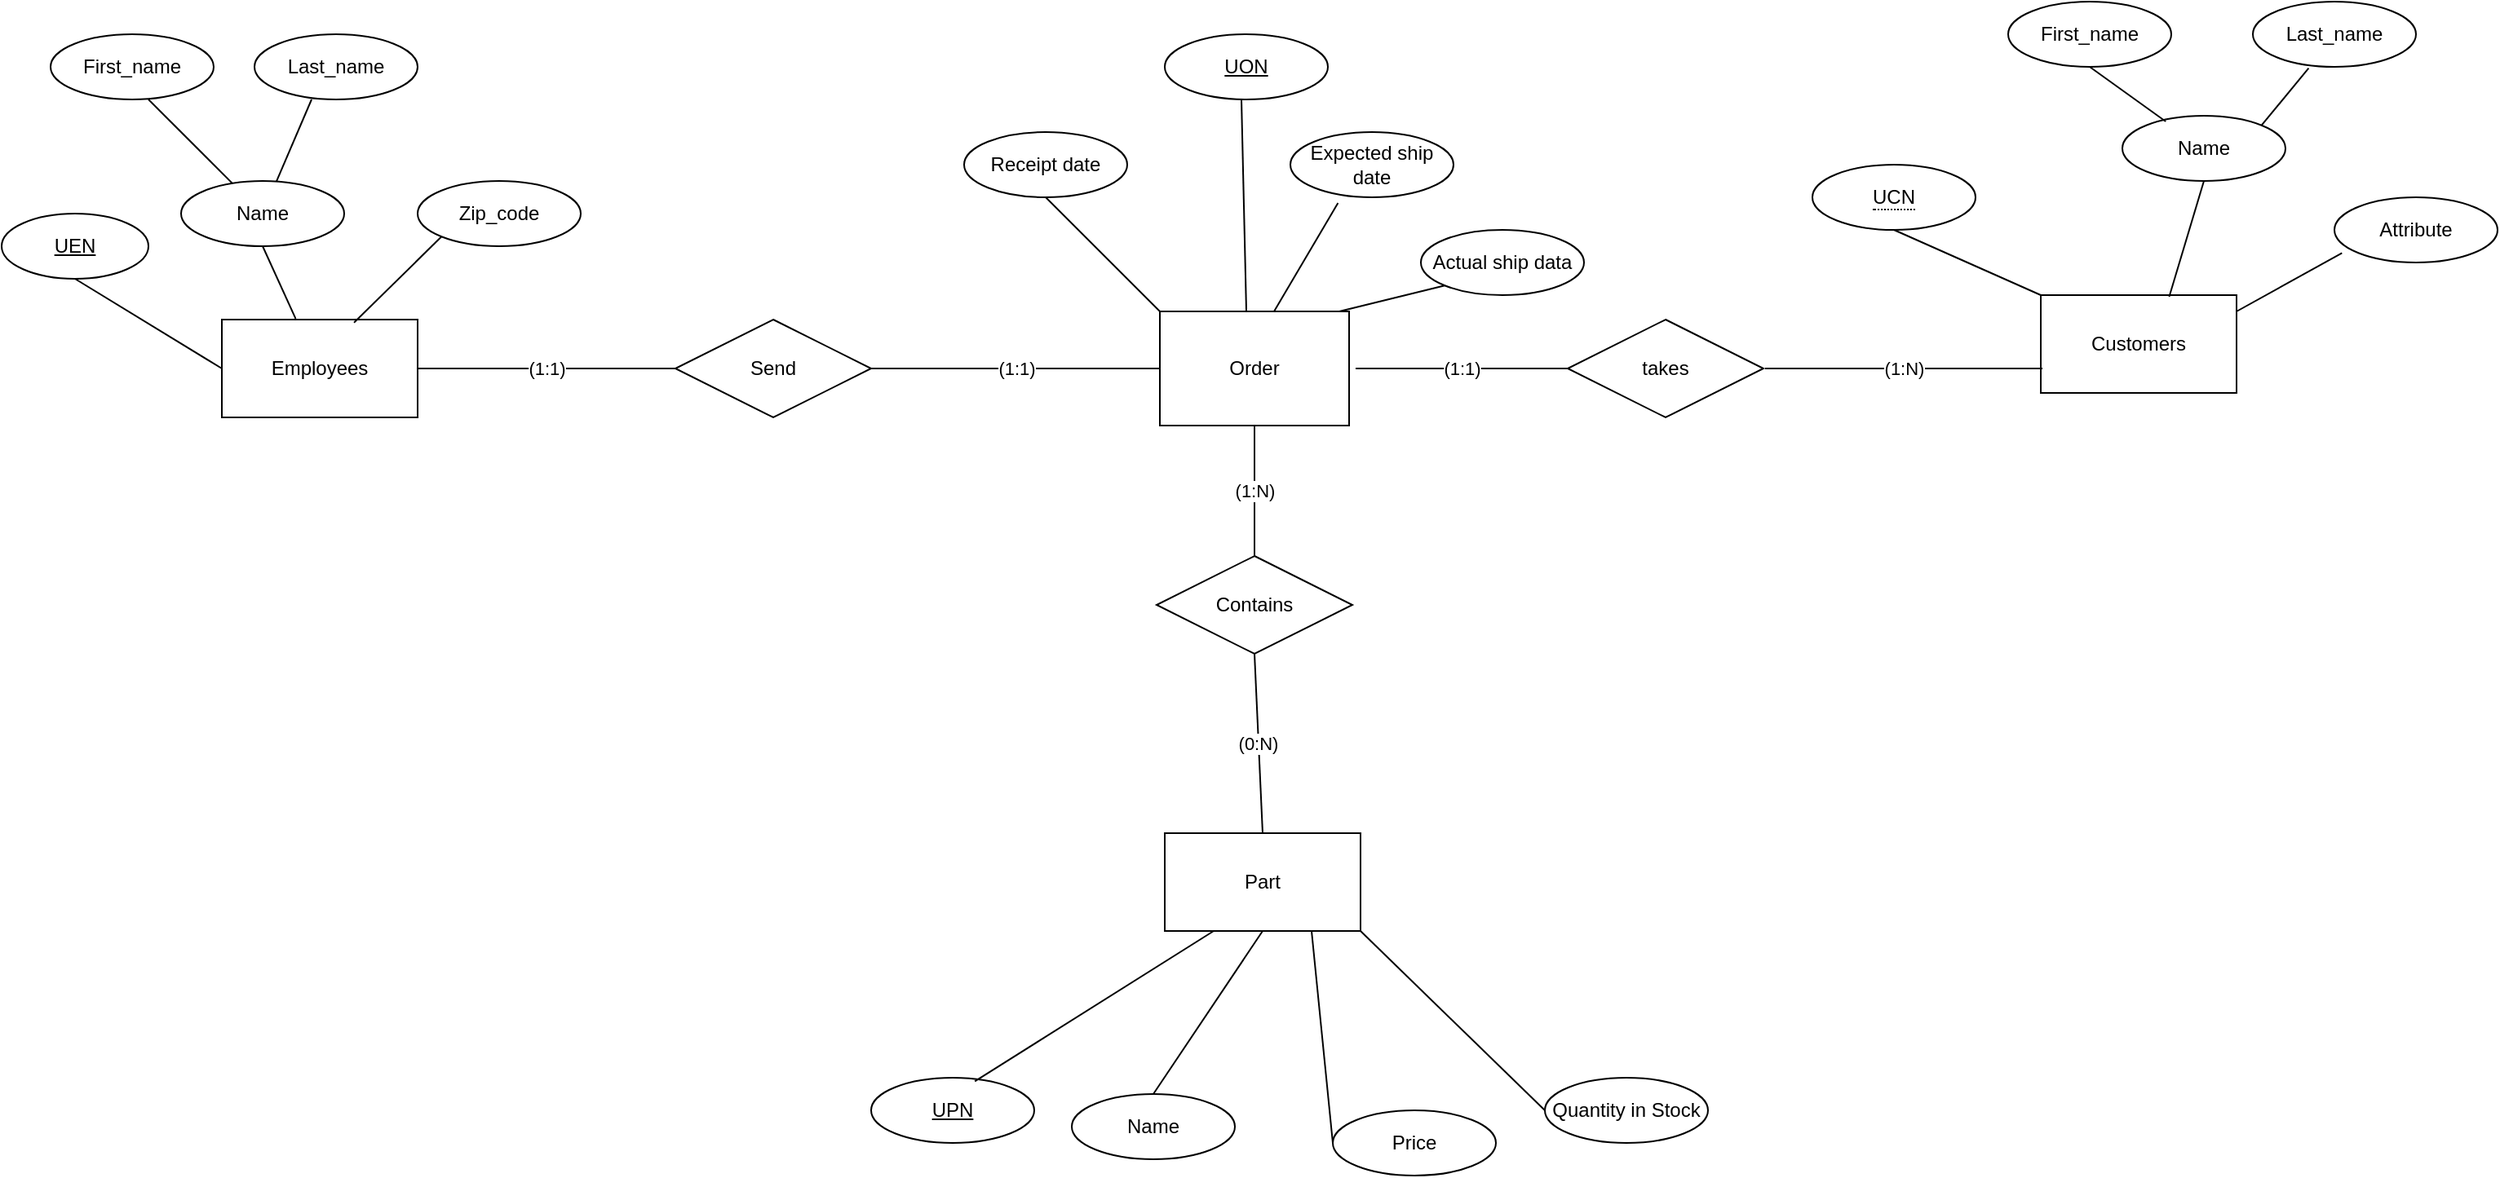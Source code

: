 <mxfile version="17.1.2" type="github">
  <diagram id="R2lEEEUBdFMjLlhIrx00" name="Page-1">
    <mxGraphModel dx="1221" dy="681" grid="1" gridSize="10" guides="1" tooltips="1" connect="1" arrows="1" fold="1" page="1" pageScale="1" pageWidth="850" pageHeight="1100" math="0" shadow="0" extFonts="Permanent Marker^https://fonts.googleapis.com/css?family=Permanent+Marker">
      <root>
        <mxCell id="0" />
        <mxCell id="1" parent="0" />
        <mxCell id="cSipRcI18R2bOfCGjARb-1" value="Employees" style="rounded=0;whiteSpace=wrap;html=1;" vertex="1" parent="1">
          <mxGeometry x="155" y="415" width="120" height="60" as="geometry" />
        </mxCell>
        <mxCell id="cSipRcI18R2bOfCGjARb-7" value="UEN" style="ellipse;whiteSpace=wrap;html=1;align=center;fontStyle=4;" vertex="1" parent="1">
          <mxGeometry x="20" y="350" width="90" height="40" as="geometry" />
        </mxCell>
        <mxCell id="cSipRcI18R2bOfCGjARb-8" value="Name" style="ellipse;whiteSpace=wrap;html=1;align=center;" vertex="1" parent="1">
          <mxGeometry x="130" y="330" width="100" height="40" as="geometry" />
        </mxCell>
        <mxCell id="cSipRcI18R2bOfCGjARb-9" value="Last_name" style="ellipse;whiteSpace=wrap;html=1;align=center;" vertex="1" parent="1">
          <mxGeometry x="175" y="240" width="100" height="40" as="geometry" />
        </mxCell>
        <mxCell id="cSipRcI18R2bOfCGjARb-10" value="First_name" style="ellipse;whiteSpace=wrap;html=1;align=center;" vertex="1" parent="1">
          <mxGeometry x="50" y="240" width="100" height="40" as="geometry" />
        </mxCell>
        <mxCell id="cSipRcI18R2bOfCGjARb-12" value="" style="endArrow=none;html=1;rounded=0;" edge="1" parent="1" target="cSipRcI18R2bOfCGjARb-8">
          <mxGeometry relative="1" as="geometry">
            <mxPoint x="110" y="280" as="sourcePoint" />
            <mxPoint x="270" y="280" as="targetPoint" />
          </mxGeometry>
        </mxCell>
        <mxCell id="cSipRcI18R2bOfCGjARb-14" value="" style="endArrow=none;html=1;rounded=0;" edge="1" parent="1" target="cSipRcI18R2bOfCGjARb-8">
          <mxGeometry relative="1" as="geometry">
            <mxPoint x="210" y="280" as="sourcePoint" />
            <mxPoint x="370" y="280" as="targetPoint" />
          </mxGeometry>
        </mxCell>
        <mxCell id="cSipRcI18R2bOfCGjARb-15" value="" style="endArrow=none;html=1;rounded=0;exitX=0.5;exitY=1;exitDx=0;exitDy=0;entryX=0;entryY=0.5;entryDx=0;entryDy=0;" edge="1" parent="1" source="cSipRcI18R2bOfCGjARb-7" target="cSipRcI18R2bOfCGjARb-1">
          <mxGeometry relative="1" as="geometry">
            <mxPoint x="-80" y="450" as="sourcePoint" />
            <mxPoint x="80" y="450" as="targetPoint" />
          </mxGeometry>
        </mxCell>
        <mxCell id="cSipRcI18R2bOfCGjARb-17" value="" style="endArrow=none;html=1;rounded=0;entryX=0.377;entryY=-0.01;entryDx=0;entryDy=0;entryPerimeter=0;exitX=0.5;exitY=1;exitDx=0;exitDy=0;" edge="1" parent="1" source="cSipRcI18R2bOfCGjARb-8" target="cSipRcI18R2bOfCGjARb-1">
          <mxGeometry relative="1" as="geometry">
            <mxPoint x="160" y="350" as="sourcePoint" />
            <mxPoint x="320" y="350" as="targetPoint" />
          </mxGeometry>
        </mxCell>
        <mxCell id="cSipRcI18R2bOfCGjARb-18" value="" style="endArrow=none;html=1;rounded=0;entryX=0;entryY=1;entryDx=0;entryDy=0;exitX=0.675;exitY=0.031;exitDx=0;exitDy=0;exitPerimeter=0;" edge="1" parent="1" source="cSipRcI18R2bOfCGjARb-1" target="cSipRcI18R2bOfCGjARb-117">
          <mxGeometry relative="1" as="geometry">
            <mxPoint x="230" y="410" as="sourcePoint" />
            <mxPoint x="274.645" y="364.142" as="targetPoint" />
            <Array as="points" />
          </mxGeometry>
        </mxCell>
        <mxCell id="cSipRcI18R2bOfCGjARb-86" value="Customers" style="rounded=0;whiteSpace=wrap;html=1;" vertex="1" parent="1">
          <mxGeometry x="1270" y="400" width="120" height="60" as="geometry" />
        </mxCell>
        <mxCell id="cSipRcI18R2bOfCGjARb-87" value="Name" style="ellipse;whiteSpace=wrap;html=1;align=center;" vertex="1" parent="1">
          <mxGeometry x="1320" y="290" width="100" height="40" as="geometry" />
        </mxCell>
        <mxCell id="cSipRcI18R2bOfCGjARb-88" value="First_name" style="ellipse;whiteSpace=wrap;html=1;align=center;" vertex="1" parent="1">
          <mxGeometry x="1250" y="220" width="100" height="40" as="geometry" />
        </mxCell>
        <mxCell id="cSipRcI18R2bOfCGjARb-89" value="Last_name" style="ellipse;whiteSpace=wrap;html=1;align=center;" vertex="1" parent="1">
          <mxGeometry x="1400" y="220" width="100" height="40" as="geometry" />
        </mxCell>
        <mxCell id="cSipRcI18R2bOfCGjARb-91" value="" style="endArrow=none;html=1;rounded=0;entryX=0.266;entryY=0.087;entryDx=0;entryDy=0;entryPerimeter=0;" edge="1" parent="1" target="cSipRcI18R2bOfCGjARb-87">
          <mxGeometry relative="1" as="geometry">
            <mxPoint x="1300" y="260" as="sourcePoint" />
            <mxPoint x="1460" y="260" as="targetPoint" />
          </mxGeometry>
        </mxCell>
        <mxCell id="cSipRcI18R2bOfCGjARb-93" value="" style="endArrow=none;html=1;rounded=0;entryX=0.342;entryY=1.019;entryDx=0;entryDy=0;entryPerimeter=0;exitX=1;exitY=0;exitDx=0;exitDy=0;" edge="1" parent="1" source="cSipRcI18R2bOfCGjARb-87" target="cSipRcI18R2bOfCGjARb-89">
          <mxGeometry relative="1" as="geometry">
            <mxPoint x="1320" y="280" as="sourcePoint" />
            <mxPoint x="1386.6" y="333.48" as="targetPoint" />
          </mxGeometry>
        </mxCell>
        <mxCell id="cSipRcI18R2bOfCGjARb-94" value="" style="endArrow=none;html=1;rounded=0;entryX=0.5;entryY=1;entryDx=0;entryDy=0;exitX=0.656;exitY=0.017;exitDx=0;exitDy=0;exitPerimeter=0;" edge="1" parent="1" source="cSipRcI18R2bOfCGjARb-86" target="cSipRcI18R2bOfCGjARb-87">
          <mxGeometry relative="1" as="geometry">
            <mxPoint x="1330" y="290" as="sourcePoint" />
            <mxPoint x="1396.6" y="343.48" as="targetPoint" />
          </mxGeometry>
        </mxCell>
        <mxCell id="cSipRcI18R2bOfCGjARb-95" value="&lt;span style=&quot;border-bottom: 1px dotted&quot;&gt;UCN&lt;/span&gt;" style="ellipse;whiteSpace=wrap;html=1;align=center;" vertex="1" parent="1">
          <mxGeometry x="1130" y="320" width="100" height="40" as="geometry" />
        </mxCell>
        <mxCell id="cSipRcI18R2bOfCGjARb-100" value="" style="endArrow=none;html=1;rounded=0;entryX=0;entryY=0;entryDx=0;entryDy=0;" edge="1" parent="1" target="cSipRcI18R2bOfCGjARb-86">
          <mxGeometry relative="1" as="geometry">
            <mxPoint x="1180" y="360" as="sourcePoint" />
            <mxPoint x="1340" y="360" as="targetPoint" />
          </mxGeometry>
        </mxCell>
        <mxCell id="cSipRcI18R2bOfCGjARb-102" value="" style="endArrow=none;html=1;rounded=0;entryX=0;entryY=1;entryDx=0;entryDy=0;" edge="1" parent="1">
          <mxGeometry relative="1" as="geometry">
            <mxPoint x="1390" y="410" as="sourcePoint" />
            <mxPoint x="1454.645" y="374.142" as="targetPoint" />
          </mxGeometry>
        </mxCell>
        <mxCell id="cSipRcI18R2bOfCGjARb-105" value="Part" style="rounded=0;whiteSpace=wrap;html=1;" vertex="1" parent="1">
          <mxGeometry x="733" y="730" width="120" height="60" as="geometry" />
        </mxCell>
        <mxCell id="cSipRcI18R2bOfCGjARb-107" value="UPN" style="ellipse;whiteSpace=wrap;html=1;align=center;fontStyle=4;" vertex="1" parent="1">
          <mxGeometry x="553" y="880" width="100" height="40" as="geometry" />
        </mxCell>
        <mxCell id="cSipRcI18R2bOfCGjARb-109" value="Name" style="ellipse;whiteSpace=wrap;html=1;align=center;" vertex="1" parent="1">
          <mxGeometry x="676" y="890" width="100" height="40" as="geometry" />
        </mxCell>
        <mxCell id="cSipRcI18R2bOfCGjARb-110" value="Price" style="ellipse;whiteSpace=wrap;html=1;align=center;" vertex="1" parent="1">
          <mxGeometry x="836" y="900" width="100" height="40" as="geometry" />
        </mxCell>
        <mxCell id="cSipRcI18R2bOfCGjARb-111" value="Quantity in Stock" style="ellipse;whiteSpace=wrap;html=1;align=center;" vertex="1" parent="1">
          <mxGeometry x="966" y="880" width="100" height="40" as="geometry" />
        </mxCell>
        <mxCell id="cSipRcI18R2bOfCGjARb-112" value="" style="endArrow=none;html=1;rounded=0;entryX=0.25;entryY=1;entryDx=0;entryDy=0;exitX=0.636;exitY=0.054;exitDx=0;exitDy=0;exitPerimeter=0;" edge="1" parent="1" source="cSipRcI18R2bOfCGjARb-107" target="cSipRcI18R2bOfCGjARb-105">
          <mxGeometry relative="1" as="geometry">
            <mxPoint x="510" y="867.56" as="sourcePoint" />
            <mxPoint x="593" y="940" as="targetPoint" />
          </mxGeometry>
        </mxCell>
        <mxCell id="cSipRcI18R2bOfCGjARb-113" value="" style="endArrow=none;html=1;rounded=0;entryX=0.5;entryY=1;entryDx=0;entryDy=0;exitX=0.5;exitY=0;exitDx=0;exitDy=0;" edge="1" parent="1" source="cSipRcI18R2bOfCGjARb-109" target="cSipRcI18R2bOfCGjARb-105">
          <mxGeometry relative="1" as="geometry">
            <mxPoint x="483" y="940" as="sourcePoint" />
            <mxPoint x="538" y="850" as="targetPoint" />
          </mxGeometry>
        </mxCell>
        <mxCell id="cSipRcI18R2bOfCGjARb-114" value="" style="endArrow=none;html=1;rounded=0;entryX=0.75;entryY=1;entryDx=0;entryDy=0;exitX=0;exitY=0.5;exitDx=0;exitDy=0;" edge="1" parent="1" source="cSipRcI18R2bOfCGjARb-110" target="cSipRcI18R2bOfCGjARb-105">
          <mxGeometry relative="1" as="geometry">
            <mxPoint x="643" y="960" as="sourcePoint" />
            <mxPoint x="578" y="850" as="targetPoint" />
          </mxGeometry>
        </mxCell>
        <mxCell id="cSipRcI18R2bOfCGjARb-115" value="" style="endArrow=none;html=1;rounded=0;entryX=1;entryY=1;entryDx=0;entryDy=0;exitX=0;exitY=0.5;exitDx=0;exitDy=0;" edge="1" parent="1" source="cSipRcI18R2bOfCGjARb-111" target="cSipRcI18R2bOfCGjARb-105">
          <mxGeometry relative="1" as="geometry">
            <mxPoint x="693" y="850" as="sourcePoint" />
            <mxPoint x="578" y="810" as="targetPoint" />
          </mxGeometry>
        </mxCell>
        <mxCell id="cSipRcI18R2bOfCGjARb-117" value="Zip_code" style="ellipse;whiteSpace=wrap;html=1;align=center;" vertex="1" parent="1">
          <mxGeometry x="275" y="330" width="100" height="40" as="geometry" />
        </mxCell>
        <mxCell id="cSipRcI18R2bOfCGjARb-119" value="Attribute" style="ellipse;whiteSpace=wrap;html=1;align=center;" vertex="1" parent="1">
          <mxGeometry x="1450" y="340" width="100" height="40" as="geometry" />
        </mxCell>
        <mxCell id="cSipRcI18R2bOfCGjARb-120" value="Order" style="whiteSpace=wrap;html=1;align=center;" vertex="1" parent="1">
          <mxGeometry x="730" y="410" width="116" height="70" as="geometry" />
        </mxCell>
        <mxCell id="cSipRcI18R2bOfCGjARb-122" value="" style="endArrow=none;html=1;rounded=0;" edge="1" parent="1">
          <mxGeometry relative="1" as="geometry">
            <mxPoint x="780" y="280" as="sourcePoint" />
            <mxPoint x="783" y="410" as="targetPoint" />
          </mxGeometry>
        </mxCell>
        <mxCell id="cSipRcI18R2bOfCGjARb-123" value="Contains" style="shape=rhombus;perimeter=rhombusPerimeter;whiteSpace=wrap;html=1;align=center;" vertex="1" parent="1">
          <mxGeometry x="728" y="560" width="120" height="60" as="geometry" />
        </mxCell>
        <mxCell id="cSipRcI18R2bOfCGjARb-124" value="Send" style="shape=rhombus;perimeter=rhombusPerimeter;whiteSpace=wrap;html=1;align=center;" vertex="1" parent="1">
          <mxGeometry x="433" y="415" width="120" height="60" as="geometry" />
        </mxCell>
        <mxCell id="cSipRcI18R2bOfCGjARb-125" value="takes" style="shape=rhombus;perimeter=rhombusPerimeter;whiteSpace=wrap;html=1;align=center;" vertex="1" parent="1">
          <mxGeometry x="980" y="415" width="120" height="60" as="geometry" />
        </mxCell>
        <mxCell id="cSipRcI18R2bOfCGjARb-127" value="(1:N)" style="endArrow=none;html=1;rounded=0;entryX=0;entryY=0.75;entryDx=0;entryDy=0;exitX=1;exitY=0.5;exitDx=0;exitDy=0;" edge="1" parent="1">
          <mxGeometry relative="1" as="geometry">
            <mxPoint x="1101" y="445" as="sourcePoint" />
            <mxPoint x="1271" y="445" as="targetPoint" />
          </mxGeometry>
        </mxCell>
        <mxCell id="cSipRcI18R2bOfCGjARb-128" value="(1:1)" style="endArrow=none;html=1;rounded=0;entryX=0;entryY=0.5;entryDx=0;entryDy=0;" edge="1" parent="1" target="cSipRcI18R2bOfCGjARb-125">
          <mxGeometry relative="1" as="geometry">
            <mxPoint x="850" y="445" as="sourcePoint" />
            <mxPoint x="1000" y="440" as="targetPoint" />
          </mxGeometry>
        </mxCell>
        <mxCell id="cSipRcI18R2bOfCGjARb-129" value="(1:1)" style="endArrow=none;html=1;rounded=0;exitX=1;exitY=0.5;exitDx=0;exitDy=0;entryX=0;entryY=0.5;entryDx=0;entryDy=0;" edge="1" parent="1" source="cSipRcI18R2bOfCGjARb-124" target="cSipRcI18R2bOfCGjARb-120">
          <mxGeometry relative="1" as="geometry">
            <mxPoint x="570" y="440" as="sourcePoint" />
            <mxPoint x="730" y="440" as="targetPoint" />
          </mxGeometry>
        </mxCell>
        <mxCell id="cSipRcI18R2bOfCGjARb-130" value="(1:1)" style="endArrow=none;html=1;rounded=0;entryX=0;entryY=0.5;entryDx=0;entryDy=0;exitX=1;exitY=0.5;exitDx=0;exitDy=0;" edge="1" parent="1" source="cSipRcI18R2bOfCGjARb-1" target="cSipRcI18R2bOfCGjARb-124">
          <mxGeometry relative="1" as="geometry">
            <mxPoint x="260" y="440" as="sourcePoint" />
            <mxPoint x="420" y="440" as="targetPoint" />
          </mxGeometry>
        </mxCell>
        <mxCell id="cSipRcI18R2bOfCGjARb-131" value="(1:N)" style="endArrow=none;html=1;rounded=0;entryX=0.5;entryY=0;entryDx=0;entryDy=0;exitX=0.5;exitY=1;exitDx=0;exitDy=0;" edge="1" parent="1" source="cSipRcI18R2bOfCGjARb-120" target="cSipRcI18R2bOfCGjARb-123">
          <mxGeometry relative="1" as="geometry">
            <mxPoint x="780" y="480" as="sourcePoint" />
            <mxPoint x="940" y="480" as="targetPoint" />
          </mxGeometry>
        </mxCell>
        <mxCell id="cSipRcI18R2bOfCGjARb-132" value="(0:N)" style="endArrow=none;html=1;rounded=0;entryX=0.5;entryY=0;entryDx=0;entryDy=0;exitX=0.5;exitY=1;exitDx=0;exitDy=0;" edge="1" parent="1">
          <mxGeometry relative="1" as="geometry">
            <mxPoint x="788" y="620" as="sourcePoint" />
            <mxPoint x="793" y="730" as="targetPoint" />
          </mxGeometry>
        </mxCell>
        <mxCell id="cSipRcI18R2bOfCGjARb-133" value="UON" style="ellipse;whiteSpace=wrap;html=1;align=center;fontStyle=4;" vertex="1" parent="1">
          <mxGeometry x="733" y="240" width="100" height="40" as="geometry" />
        </mxCell>
        <mxCell id="cSipRcI18R2bOfCGjARb-134" value="Receipt date" style="ellipse;whiteSpace=wrap;html=1;align=center;" vertex="1" parent="1">
          <mxGeometry x="610" y="300" width="100" height="40" as="geometry" />
        </mxCell>
        <mxCell id="cSipRcI18R2bOfCGjARb-135" value="" style="endArrow=none;html=1;rounded=0;entryX=0;entryY=0;entryDx=0;entryDy=0;" edge="1" parent="1" target="cSipRcI18R2bOfCGjARb-120">
          <mxGeometry relative="1" as="geometry">
            <mxPoint x="660" y="340" as="sourcePoint" />
            <mxPoint x="820" y="340" as="targetPoint" />
          </mxGeometry>
        </mxCell>
        <mxCell id="cSipRcI18R2bOfCGjARb-136" value="Expected ship date" style="ellipse;whiteSpace=wrap;html=1;align=center;" vertex="1" parent="1">
          <mxGeometry x="810" y="300" width="100" height="40" as="geometry" />
        </mxCell>
        <mxCell id="cSipRcI18R2bOfCGjARb-137" value="" style="endArrow=none;html=1;rounded=0;entryX=0.292;entryY=1.087;entryDx=0;entryDy=0;entryPerimeter=0;" edge="1" parent="1" target="cSipRcI18R2bOfCGjARb-136">
          <mxGeometry relative="1" as="geometry">
            <mxPoint x="800" y="410" as="sourcePoint" />
            <mxPoint x="960" y="410" as="targetPoint" />
          </mxGeometry>
        </mxCell>
        <mxCell id="cSipRcI18R2bOfCGjARb-138" value="Actual ship data" style="ellipse;whiteSpace=wrap;html=1;align=center;" vertex="1" parent="1">
          <mxGeometry x="890" y="360" width="100" height="40" as="geometry" />
        </mxCell>
        <mxCell id="cSipRcI18R2bOfCGjARb-139" value="" style="endArrow=none;html=1;rounded=0;entryX=0;entryY=1;entryDx=0;entryDy=0;" edge="1" parent="1" target="cSipRcI18R2bOfCGjARb-138">
          <mxGeometry relative="1" as="geometry">
            <mxPoint x="840" y="410" as="sourcePoint" />
            <mxPoint x="1000" y="410" as="targetPoint" />
          </mxGeometry>
        </mxCell>
      </root>
    </mxGraphModel>
  </diagram>
</mxfile>
